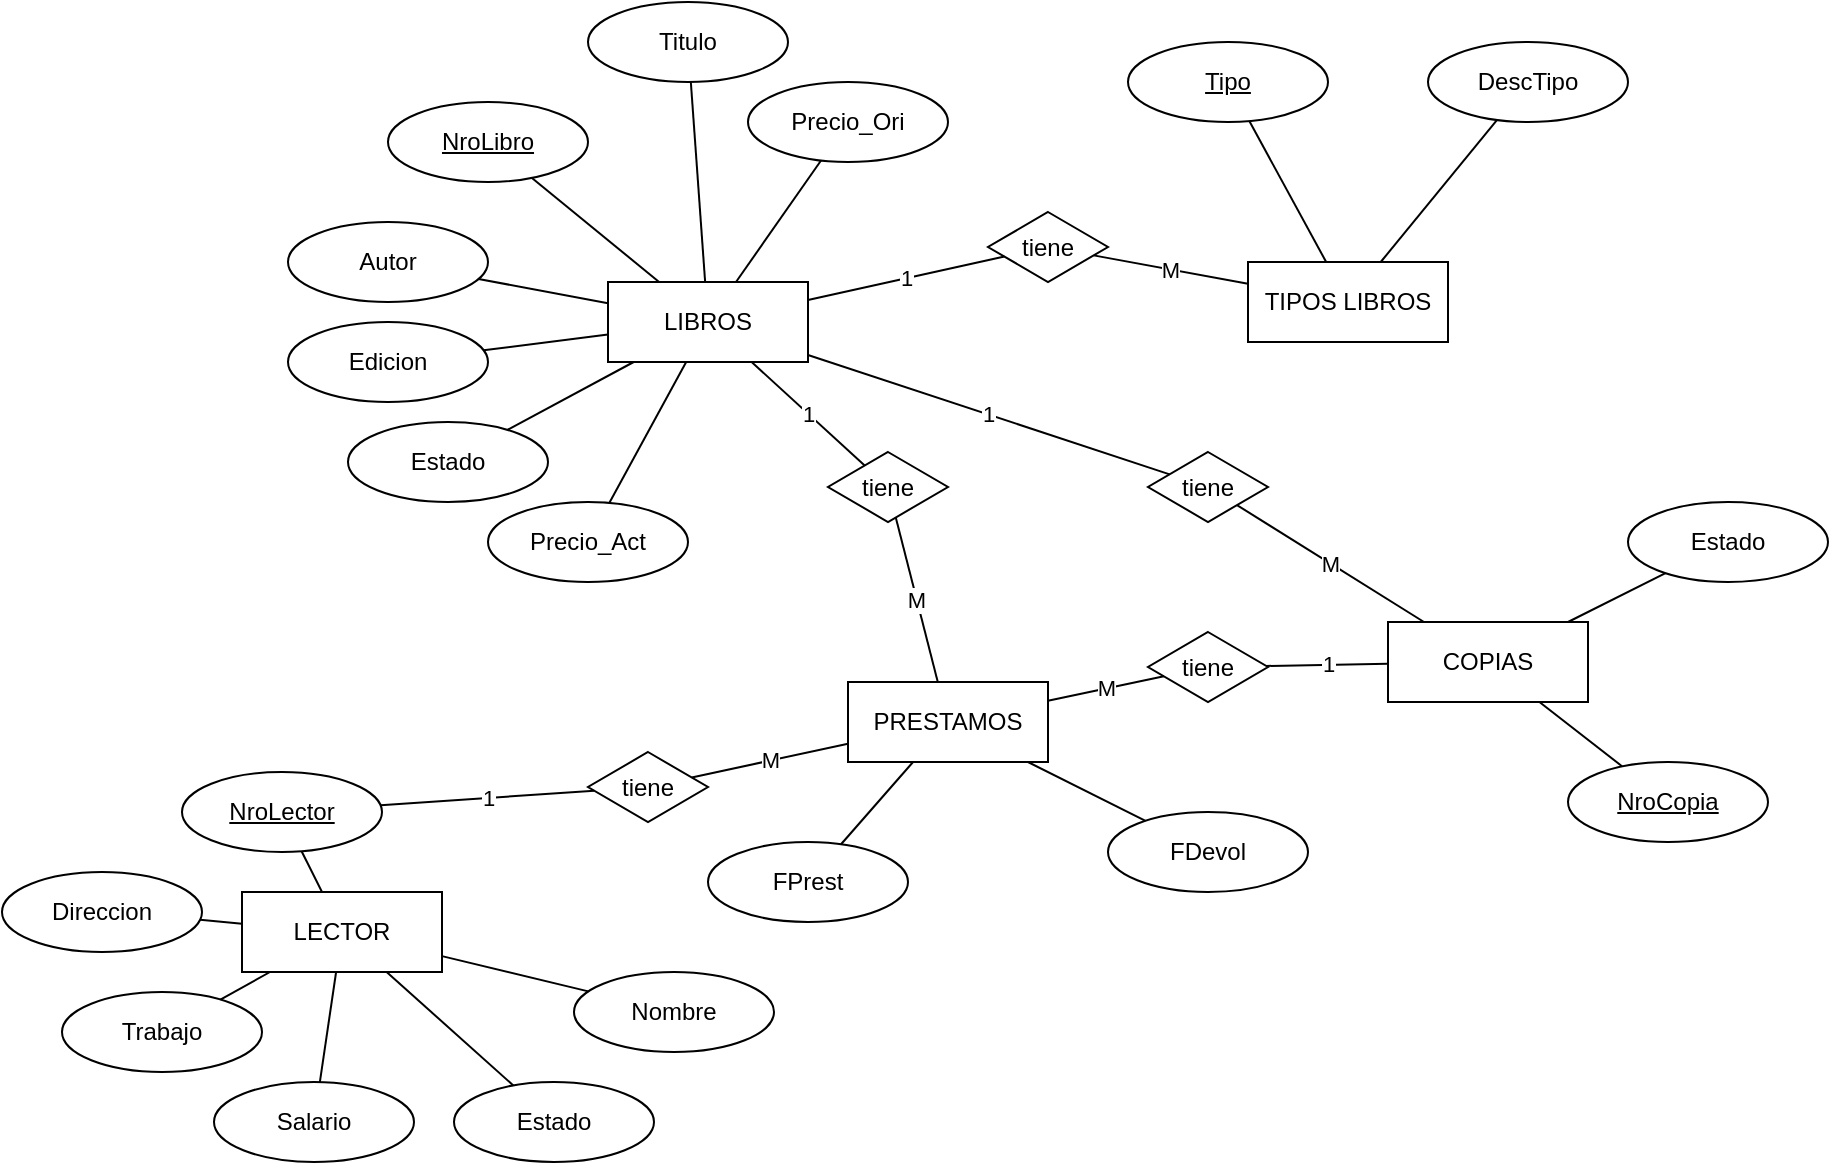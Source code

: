 <mxfile version="21.8.0" type="device">
  <diagram name="DLR" id="he-MV9REyBfsV8qEo6ci">
    <mxGraphModel dx="2261" dy="729" grid="1" gridSize="10" guides="1" tooltips="1" connect="1" arrows="1" fold="1" page="1" pageScale="1" pageWidth="827" pageHeight="1169" math="0" shadow="0">
      <root>
        <mxCell id="0" />
        <mxCell id="1" parent="0" />
        <mxCell id="hwFXPhVqcDb94kStZQiy-1" value="LIBROS" style="whiteSpace=wrap;html=1;align=center;" parent="1" vertex="1">
          <mxGeometry x="250" y="220" width="100" height="40" as="geometry" />
        </mxCell>
        <mxCell id="hwFXPhVqcDb94kStZQiy-2" value="Titulo" style="ellipse;whiteSpace=wrap;html=1;align=center;" parent="1" vertex="1">
          <mxGeometry x="240" y="80" width="100" height="40" as="geometry" />
        </mxCell>
        <mxCell id="hwFXPhVqcDb94kStZQiy-3" value="Autor" style="ellipse;whiteSpace=wrap;html=1;align=center;" parent="1" vertex="1">
          <mxGeometry x="90" y="190" width="100" height="40" as="geometry" />
        </mxCell>
        <mxCell id="hwFXPhVqcDb94kStZQiy-4" value="NroLibro" style="ellipse;whiteSpace=wrap;html=1;align=center;fontStyle=4" parent="1" vertex="1">
          <mxGeometry x="140" y="130" width="100" height="40" as="geometry" />
        </mxCell>
        <mxCell id="hwFXPhVqcDb94kStZQiy-6" value="Edicion" style="ellipse;whiteSpace=wrap;html=1;align=center;" parent="1" vertex="1">
          <mxGeometry x="90" y="240" width="100" height="40" as="geometry" />
        </mxCell>
        <mxCell id="hwFXPhVqcDb94kStZQiy-7" value="Precio_Ori" style="ellipse;whiteSpace=wrap;html=1;align=center;" parent="1" vertex="1">
          <mxGeometry x="320" y="120" width="100" height="40" as="geometry" />
        </mxCell>
        <mxCell id="hwFXPhVqcDb94kStZQiy-8" value="Estado" style="ellipse;whiteSpace=wrap;html=1;align=center;" parent="1" vertex="1">
          <mxGeometry x="120" y="290" width="100" height="40" as="geometry" />
        </mxCell>
        <mxCell id="hwFXPhVqcDb94kStZQiy-9" value="Precio_Act" style="ellipse;whiteSpace=wrap;html=1;align=center;" parent="1" vertex="1">
          <mxGeometry x="190" y="330" width="100" height="40" as="geometry" />
        </mxCell>
        <mxCell id="hwFXPhVqcDb94kStZQiy-10" value="TIPOS LIBROS" style="whiteSpace=wrap;html=1;align=center;" parent="1" vertex="1">
          <mxGeometry x="570" y="210" width="100" height="40" as="geometry" />
        </mxCell>
        <mxCell id="hwFXPhVqcDb94kStZQiy-11" value="Tipo" style="ellipse;whiteSpace=wrap;html=1;align=center;fontStyle=4" parent="1" vertex="1">
          <mxGeometry x="510" y="100" width="100" height="40" as="geometry" />
        </mxCell>
        <mxCell id="hwFXPhVqcDb94kStZQiy-12" value="DescTipo" style="ellipse;whiteSpace=wrap;html=1;align=center;" parent="1" vertex="1">
          <mxGeometry x="660" y="100" width="100" height="40" as="geometry" />
        </mxCell>
        <mxCell id="hwFXPhVqcDb94kStZQiy-13" value="COPIAS" style="whiteSpace=wrap;html=1;align=center;" parent="1" vertex="1">
          <mxGeometry x="640" y="390" width="100" height="40" as="geometry" />
        </mxCell>
        <mxCell id="hwFXPhVqcDb94kStZQiy-15" value="Estado" style="ellipse;whiteSpace=wrap;html=1;align=center;" parent="1" vertex="1">
          <mxGeometry x="760" y="330" width="100" height="40" as="geometry" />
        </mxCell>
        <mxCell id="hwFXPhVqcDb94kStZQiy-16" value="NroCopia" style="ellipse;whiteSpace=wrap;html=1;align=center;fontStyle=4" parent="1" vertex="1">
          <mxGeometry x="730" y="460" width="100" height="40" as="geometry" />
        </mxCell>
        <mxCell id="hwFXPhVqcDb94kStZQiy-17" value="LECTOR" style="whiteSpace=wrap;html=1;align=center;" parent="1" vertex="1">
          <mxGeometry x="67" y="525" width="100" height="40" as="geometry" />
        </mxCell>
        <mxCell id="hwFXPhVqcDb94kStZQiy-18" value="NroLector" style="ellipse;whiteSpace=wrap;html=1;align=center;fontStyle=4" parent="1" vertex="1">
          <mxGeometry x="37" y="465" width="100" height="40" as="geometry" />
        </mxCell>
        <mxCell id="hwFXPhVqcDb94kStZQiy-19" value="Nombre" style="ellipse;whiteSpace=wrap;html=1;align=center;" parent="1" vertex="1">
          <mxGeometry x="233" y="565" width="100" height="40" as="geometry" />
        </mxCell>
        <mxCell id="hwFXPhVqcDb94kStZQiy-20" value="Direccion" style="ellipse;whiteSpace=wrap;html=1;align=center;" parent="1" vertex="1">
          <mxGeometry x="-53" y="515" width="100" height="40" as="geometry" />
        </mxCell>
        <mxCell id="hwFXPhVqcDb94kStZQiy-21" value="Estado" style="ellipse;whiteSpace=wrap;html=1;align=center;" parent="1" vertex="1">
          <mxGeometry x="173" y="620" width="100" height="40" as="geometry" />
        </mxCell>
        <mxCell id="hwFXPhVqcDb94kStZQiy-22" value="Trabajo" style="ellipse;whiteSpace=wrap;html=1;align=center;" parent="1" vertex="1">
          <mxGeometry x="-23" y="575" width="100" height="40" as="geometry" />
        </mxCell>
        <mxCell id="hwFXPhVqcDb94kStZQiy-23" value="Salario" style="ellipse;whiteSpace=wrap;html=1;align=center;" parent="1" vertex="1">
          <mxGeometry x="53" y="620" width="100" height="40" as="geometry" />
        </mxCell>
        <mxCell id="hwFXPhVqcDb94kStZQiy-24" value="PRESTAMOS" style="whiteSpace=wrap;html=1;align=center;" parent="1" vertex="1">
          <mxGeometry x="370" y="420" width="100" height="40" as="geometry" />
        </mxCell>
        <mxCell id="hwFXPhVqcDb94kStZQiy-28" value="FPrest" style="ellipse;whiteSpace=wrap;html=1;align=center;fontStyle=0" parent="1" vertex="1">
          <mxGeometry x="300" y="500" width="100" height="40" as="geometry" />
        </mxCell>
        <mxCell id="hwFXPhVqcDb94kStZQiy-29" value="FDevol" style="ellipse;whiteSpace=wrap;html=1;align=center;fontStyle=0" parent="1" vertex="1">
          <mxGeometry x="500" y="485" width="100" height="40" as="geometry" />
        </mxCell>
        <mxCell id="hwFXPhVqcDb94kStZQiy-30" value="" style="endArrow=none;html=1;rounded=0;" parent="1" source="hwFXPhVqcDb94kStZQiy-1" target="hwFXPhVqcDb94kStZQiy-7" edge="1">
          <mxGeometry width="50" height="50" relative="1" as="geometry">
            <mxPoint x="250" y="205" as="sourcePoint" />
            <mxPoint x="300" y="155" as="targetPoint" />
          </mxGeometry>
        </mxCell>
        <mxCell id="hwFXPhVqcDb94kStZQiy-31" value="" style="endArrow=none;html=1;rounded=0;" parent="1" source="hwFXPhVqcDb94kStZQiy-2" target="hwFXPhVqcDb94kStZQiy-1" edge="1">
          <mxGeometry width="50" height="50" relative="1" as="geometry">
            <mxPoint x="240" y="200" as="sourcePoint" />
            <mxPoint x="310.711" y="150" as="targetPoint" />
          </mxGeometry>
        </mxCell>
        <mxCell id="hwFXPhVqcDb94kStZQiy-32" value="" style="endArrow=none;html=1;rounded=0;" parent="1" source="hwFXPhVqcDb94kStZQiy-1" target="hwFXPhVqcDb94kStZQiy-4" edge="1">
          <mxGeometry width="50" height="50" relative="1" as="geometry">
            <mxPoint x="230" y="220" as="sourcePoint" />
            <mxPoint x="280" y="170" as="targetPoint" />
          </mxGeometry>
        </mxCell>
        <mxCell id="hwFXPhVqcDb94kStZQiy-33" value="" style="endArrow=none;html=1;rounded=0;" parent="1" source="hwFXPhVqcDb94kStZQiy-1" target="hwFXPhVqcDb94kStZQiy-3" edge="1">
          <mxGeometry width="50" height="50" relative="1" as="geometry">
            <mxPoint x="210" y="270" as="sourcePoint" />
            <mxPoint x="260" y="220" as="targetPoint" />
          </mxGeometry>
        </mxCell>
        <mxCell id="hwFXPhVqcDb94kStZQiy-34" value="" style="endArrow=none;html=1;rounded=0;" parent="1" source="hwFXPhVqcDb94kStZQiy-6" target="hwFXPhVqcDb94kStZQiy-1" edge="1">
          <mxGeometry width="50" height="50" relative="1" as="geometry">
            <mxPoint x="200" y="310" as="sourcePoint" />
            <mxPoint x="250" y="260" as="targetPoint" />
          </mxGeometry>
        </mxCell>
        <mxCell id="hwFXPhVqcDb94kStZQiy-35" value="" style="endArrow=none;html=1;rounded=0;" parent="1" source="hwFXPhVqcDb94kStZQiy-8" target="hwFXPhVqcDb94kStZQiy-1" edge="1">
          <mxGeometry width="50" height="50" relative="1" as="geometry">
            <mxPoint x="230" y="330" as="sourcePoint" />
            <mxPoint x="280" y="280" as="targetPoint" />
          </mxGeometry>
        </mxCell>
        <mxCell id="hwFXPhVqcDb94kStZQiy-36" value="" style="endArrow=none;html=1;rounded=0;" parent="1" source="hwFXPhVqcDb94kStZQiy-9" target="hwFXPhVqcDb94kStZQiy-1" edge="1">
          <mxGeometry width="50" height="50" relative="1" as="geometry">
            <mxPoint x="280" y="340" as="sourcePoint" />
            <mxPoint x="330" y="290" as="targetPoint" />
          </mxGeometry>
        </mxCell>
        <mxCell id="hwFXPhVqcDb94kStZQiy-37" value="" style="endArrow=none;html=1;rounded=0;" parent="1" source="hwFXPhVqcDb94kStZQiy-10" target="hwFXPhVqcDb94kStZQiy-11" edge="1">
          <mxGeometry width="50" height="50" relative="1" as="geometry">
            <mxPoint x="480" y="240" as="sourcePoint" />
            <mxPoint x="530" y="190" as="targetPoint" />
          </mxGeometry>
        </mxCell>
        <mxCell id="hwFXPhVqcDb94kStZQiy-38" value="" style="endArrow=none;html=1;rounded=0;" parent="1" source="hwFXPhVqcDb94kStZQiy-10" target="hwFXPhVqcDb94kStZQiy-12" edge="1">
          <mxGeometry width="50" height="50" relative="1" as="geometry">
            <mxPoint x="620" y="200" as="sourcePoint" />
            <mxPoint x="670" y="150" as="targetPoint" />
          </mxGeometry>
        </mxCell>
        <mxCell id="hwFXPhVqcDb94kStZQiy-39" value="" style="endArrow=none;html=1;rounded=0;" parent="1" source="hwFXPhVqcDb94kStZQiy-13" target="hwFXPhVqcDb94kStZQiy-15" edge="1">
          <mxGeometry width="50" height="50" relative="1" as="geometry">
            <mxPoint x="510" y="490" as="sourcePoint" />
            <mxPoint x="560" y="440" as="targetPoint" />
          </mxGeometry>
        </mxCell>
        <mxCell id="hwFXPhVqcDb94kStZQiy-40" value="" style="endArrow=none;html=1;rounded=0;" parent="1" source="hwFXPhVqcDb94kStZQiy-13" target="hwFXPhVqcDb94kStZQiy-16" edge="1">
          <mxGeometry width="50" height="50" relative="1" as="geometry">
            <mxPoint x="600" y="560" as="sourcePoint" />
            <mxPoint x="650" y="510" as="targetPoint" />
          </mxGeometry>
        </mxCell>
        <mxCell id="hwFXPhVqcDb94kStZQiy-41" value="" style="endArrow=none;html=1;rounded=0;" parent="1" source="hwFXPhVqcDb94kStZQiy-18" target="hwFXPhVqcDb94kStZQiy-17" edge="1">
          <mxGeometry width="50" height="50" relative="1" as="geometry">
            <mxPoint x="265" y="480" as="sourcePoint" />
            <mxPoint x="315" y="430" as="targetPoint" />
          </mxGeometry>
        </mxCell>
        <mxCell id="hwFXPhVqcDb94kStZQiy-42" value="" style="endArrow=none;html=1;rounded=0;" parent="1" source="hwFXPhVqcDb94kStZQiy-17" target="hwFXPhVqcDb94kStZQiy-19" edge="1">
          <mxGeometry width="50" height="50" relative="1" as="geometry">
            <mxPoint x="290" y="500" as="sourcePoint" />
            <mxPoint x="340" y="450" as="targetPoint" />
          </mxGeometry>
        </mxCell>
        <mxCell id="hwFXPhVqcDb94kStZQiy-43" value="" style="endArrow=none;html=1;rounded=0;" parent="1" source="hwFXPhVqcDb94kStZQiy-20" target="hwFXPhVqcDb94kStZQiy-17" edge="1">
          <mxGeometry width="50" height="50" relative="1" as="geometry">
            <mxPoint x="40" y="600" as="sourcePoint" />
            <mxPoint x="90" y="550" as="targetPoint" />
          </mxGeometry>
        </mxCell>
        <mxCell id="hwFXPhVqcDb94kStZQiy-44" value="" style="endArrow=none;html=1;rounded=0;" parent="1" source="hwFXPhVqcDb94kStZQiy-22" target="hwFXPhVqcDb94kStZQiy-17" edge="1">
          <mxGeometry width="50" height="50" relative="1" as="geometry">
            <mxPoint x="70" y="680" as="sourcePoint" />
            <mxPoint x="120" y="630" as="targetPoint" />
          </mxGeometry>
        </mxCell>
        <mxCell id="hwFXPhVqcDb94kStZQiy-45" value="" style="endArrow=none;html=1;rounded=0;" parent="1" source="hwFXPhVqcDb94kStZQiy-23" target="hwFXPhVqcDb94kStZQiy-17" edge="1">
          <mxGeometry width="50" height="50" relative="1" as="geometry">
            <mxPoint x="350" y="590" as="sourcePoint" />
            <mxPoint x="400" y="540" as="targetPoint" />
          </mxGeometry>
        </mxCell>
        <mxCell id="hwFXPhVqcDb94kStZQiy-46" value="" style="endArrow=none;html=1;rounded=0;" parent="1" source="hwFXPhVqcDb94kStZQiy-21" target="hwFXPhVqcDb94kStZQiy-17" edge="1">
          <mxGeometry width="50" height="50" relative="1" as="geometry">
            <mxPoint x="330" y="620" as="sourcePoint" />
            <mxPoint x="380" y="570" as="targetPoint" />
          </mxGeometry>
        </mxCell>
        <mxCell id="hwFXPhVqcDb94kStZQiy-47" value="tiene" style="shape=rhombus;perimeter=rhombusPerimeter;whiteSpace=wrap;html=1;align=center;" parent="1" vertex="1">
          <mxGeometry x="240" y="455" width="60" height="35" as="geometry" />
        </mxCell>
        <mxCell id="hwFXPhVqcDb94kStZQiy-49" value="M" style="endArrow=none;html=1;rounded=0;" parent="1" source="hwFXPhVqcDb94kStZQiy-47" target="hwFXPhVqcDb94kStZQiy-24" edge="1">
          <mxGeometry width="50" height="50" relative="1" as="geometry">
            <mxPoint x="230" y="460" as="sourcePoint" />
            <mxPoint x="280" y="410" as="targetPoint" />
          </mxGeometry>
        </mxCell>
        <mxCell id="hwFXPhVqcDb94kStZQiy-50" value="1" style="endArrow=none;html=1;rounded=0;" parent="1" source="hwFXPhVqcDb94kStZQiy-18" target="hwFXPhVqcDb94kStZQiy-47" edge="1">
          <mxGeometry width="50" height="50" relative="1" as="geometry">
            <mxPoint x="130" y="490" as="sourcePoint" />
            <mxPoint x="180" y="440" as="targetPoint" />
          </mxGeometry>
        </mxCell>
        <mxCell id="hwFXPhVqcDb94kStZQiy-51" value="M" style="endArrow=none;html=1;rounded=0;" parent="1" source="hwFXPhVqcDb94kStZQiy-52" target="hwFXPhVqcDb94kStZQiy-24" edge="1">
          <mxGeometry width="50" height="50" relative="1" as="geometry">
            <mxPoint x="310" y="390" as="sourcePoint" />
            <mxPoint x="360" y="340" as="targetPoint" />
          </mxGeometry>
        </mxCell>
        <mxCell id="hwFXPhVqcDb94kStZQiy-52" value="tiene" style="shape=rhombus;perimeter=rhombusPerimeter;whiteSpace=wrap;html=1;align=center;" parent="1" vertex="1">
          <mxGeometry x="360" y="305" width="60" height="35" as="geometry" />
        </mxCell>
        <mxCell id="hwFXPhVqcDb94kStZQiy-53" value="1" style="endArrow=none;html=1;rounded=0;" parent="1" source="hwFXPhVqcDb94kStZQiy-1" target="hwFXPhVqcDb94kStZQiy-52" edge="1">
          <mxGeometry width="50" height="50" relative="1" as="geometry">
            <mxPoint x="380" y="300" as="sourcePoint" />
            <mxPoint x="430" y="250" as="targetPoint" />
          </mxGeometry>
        </mxCell>
        <mxCell id="hwFXPhVqcDb94kStZQiy-54" value="tiene" style="shape=rhombus;perimeter=rhombusPerimeter;whiteSpace=wrap;html=1;align=center;" parent="1" vertex="1">
          <mxGeometry x="520" y="395" width="60" height="35" as="geometry" />
        </mxCell>
        <mxCell id="hwFXPhVqcDb94kStZQiy-56" value="tiene" style="shape=rhombus;perimeter=rhombusPerimeter;whiteSpace=wrap;html=1;align=center;" parent="1" vertex="1">
          <mxGeometry x="520" y="305" width="60" height="35" as="geometry" />
        </mxCell>
        <mxCell id="hwFXPhVqcDb94kStZQiy-57" value="M" style="endArrow=none;html=1;rounded=0;" parent="1" source="hwFXPhVqcDb94kStZQiy-56" target="hwFXPhVqcDb94kStZQiy-13" edge="1">
          <mxGeometry width="50" height="50" relative="1" as="geometry">
            <mxPoint x="600" y="400" as="sourcePoint" />
            <mxPoint x="650" y="350" as="targetPoint" />
          </mxGeometry>
        </mxCell>
        <mxCell id="hwFXPhVqcDb94kStZQiy-58" value="1" style="endArrow=none;html=1;rounded=0;" parent="1" source="hwFXPhVqcDb94kStZQiy-1" target="hwFXPhVqcDb94kStZQiy-56" edge="1">
          <mxGeometry width="50" height="50" relative="1" as="geometry">
            <mxPoint x="420" y="310" as="sourcePoint" />
            <mxPoint x="470" y="260" as="targetPoint" />
          </mxGeometry>
        </mxCell>
        <mxCell id="hwFXPhVqcDb94kStZQiy-59" value="1" style="endArrow=none;html=1;rounded=0;" parent="1" source="hwFXPhVqcDb94kStZQiy-54" target="hwFXPhVqcDb94kStZQiy-13" edge="1">
          <mxGeometry width="50" height="50" relative="1" as="geometry">
            <mxPoint x="580" y="450" as="sourcePoint" />
            <mxPoint x="630" y="400" as="targetPoint" />
          </mxGeometry>
        </mxCell>
        <mxCell id="hwFXPhVqcDb94kStZQiy-60" value="M" style="endArrow=none;html=1;rounded=0;" parent="1" source="hwFXPhVqcDb94kStZQiy-24" target="hwFXPhVqcDb94kStZQiy-54" edge="1">
          <mxGeometry width="50" height="50" relative="1" as="geometry">
            <mxPoint x="500" y="510" as="sourcePoint" />
            <mxPoint x="550" y="460" as="targetPoint" />
          </mxGeometry>
        </mxCell>
        <mxCell id="hwFXPhVqcDb94kStZQiy-61" value="" style="endArrow=none;html=1;rounded=0;" parent="1" source="hwFXPhVqcDb94kStZQiy-28" target="hwFXPhVqcDb94kStZQiy-24" edge="1">
          <mxGeometry width="50" height="50" relative="1" as="geometry">
            <mxPoint x="320" y="520" as="sourcePoint" />
            <mxPoint x="370" y="470" as="targetPoint" />
          </mxGeometry>
        </mxCell>
        <mxCell id="hwFXPhVqcDb94kStZQiy-62" value="" style="endArrow=none;html=1;rounded=0;" parent="1" source="hwFXPhVqcDb94kStZQiy-29" target="hwFXPhVqcDb94kStZQiy-24" edge="1">
          <mxGeometry width="50" height="50" relative="1" as="geometry">
            <mxPoint x="470" y="650" as="sourcePoint" />
            <mxPoint x="520" y="600" as="targetPoint" />
          </mxGeometry>
        </mxCell>
        <mxCell id="hwFXPhVqcDb94kStZQiy-63" value="M" style="endArrow=none;html=1;rounded=0;" parent="1" source="hwFXPhVqcDb94kStZQiy-64" target="hwFXPhVqcDb94kStZQiy-10" edge="1">
          <mxGeometry width="50" height="50" relative="1" as="geometry">
            <mxPoint x="470" y="260" as="sourcePoint" />
            <mxPoint x="520" y="210" as="targetPoint" />
          </mxGeometry>
        </mxCell>
        <mxCell id="hwFXPhVqcDb94kStZQiy-64" value="tiene" style="shape=rhombus;perimeter=rhombusPerimeter;whiteSpace=wrap;html=1;align=center;" parent="1" vertex="1">
          <mxGeometry x="440" y="185" width="60" height="35" as="geometry" />
        </mxCell>
        <mxCell id="hwFXPhVqcDb94kStZQiy-66" value="1" style="endArrow=none;html=1;rounded=0;" parent="1" source="hwFXPhVqcDb94kStZQiy-1" target="hwFXPhVqcDb94kStZQiy-64" edge="1">
          <mxGeometry width="50" height="50" relative="1" as="geometry">
            <mxPoint x="430" y="260" as="sourcePoint" />
            <mxPoint x="480" y="210" as="targetPoint" />
          </mxGeometry>
        </mxCell>
      </root>
    </mxGraphModel>
  </diagram>
</mxfile>
